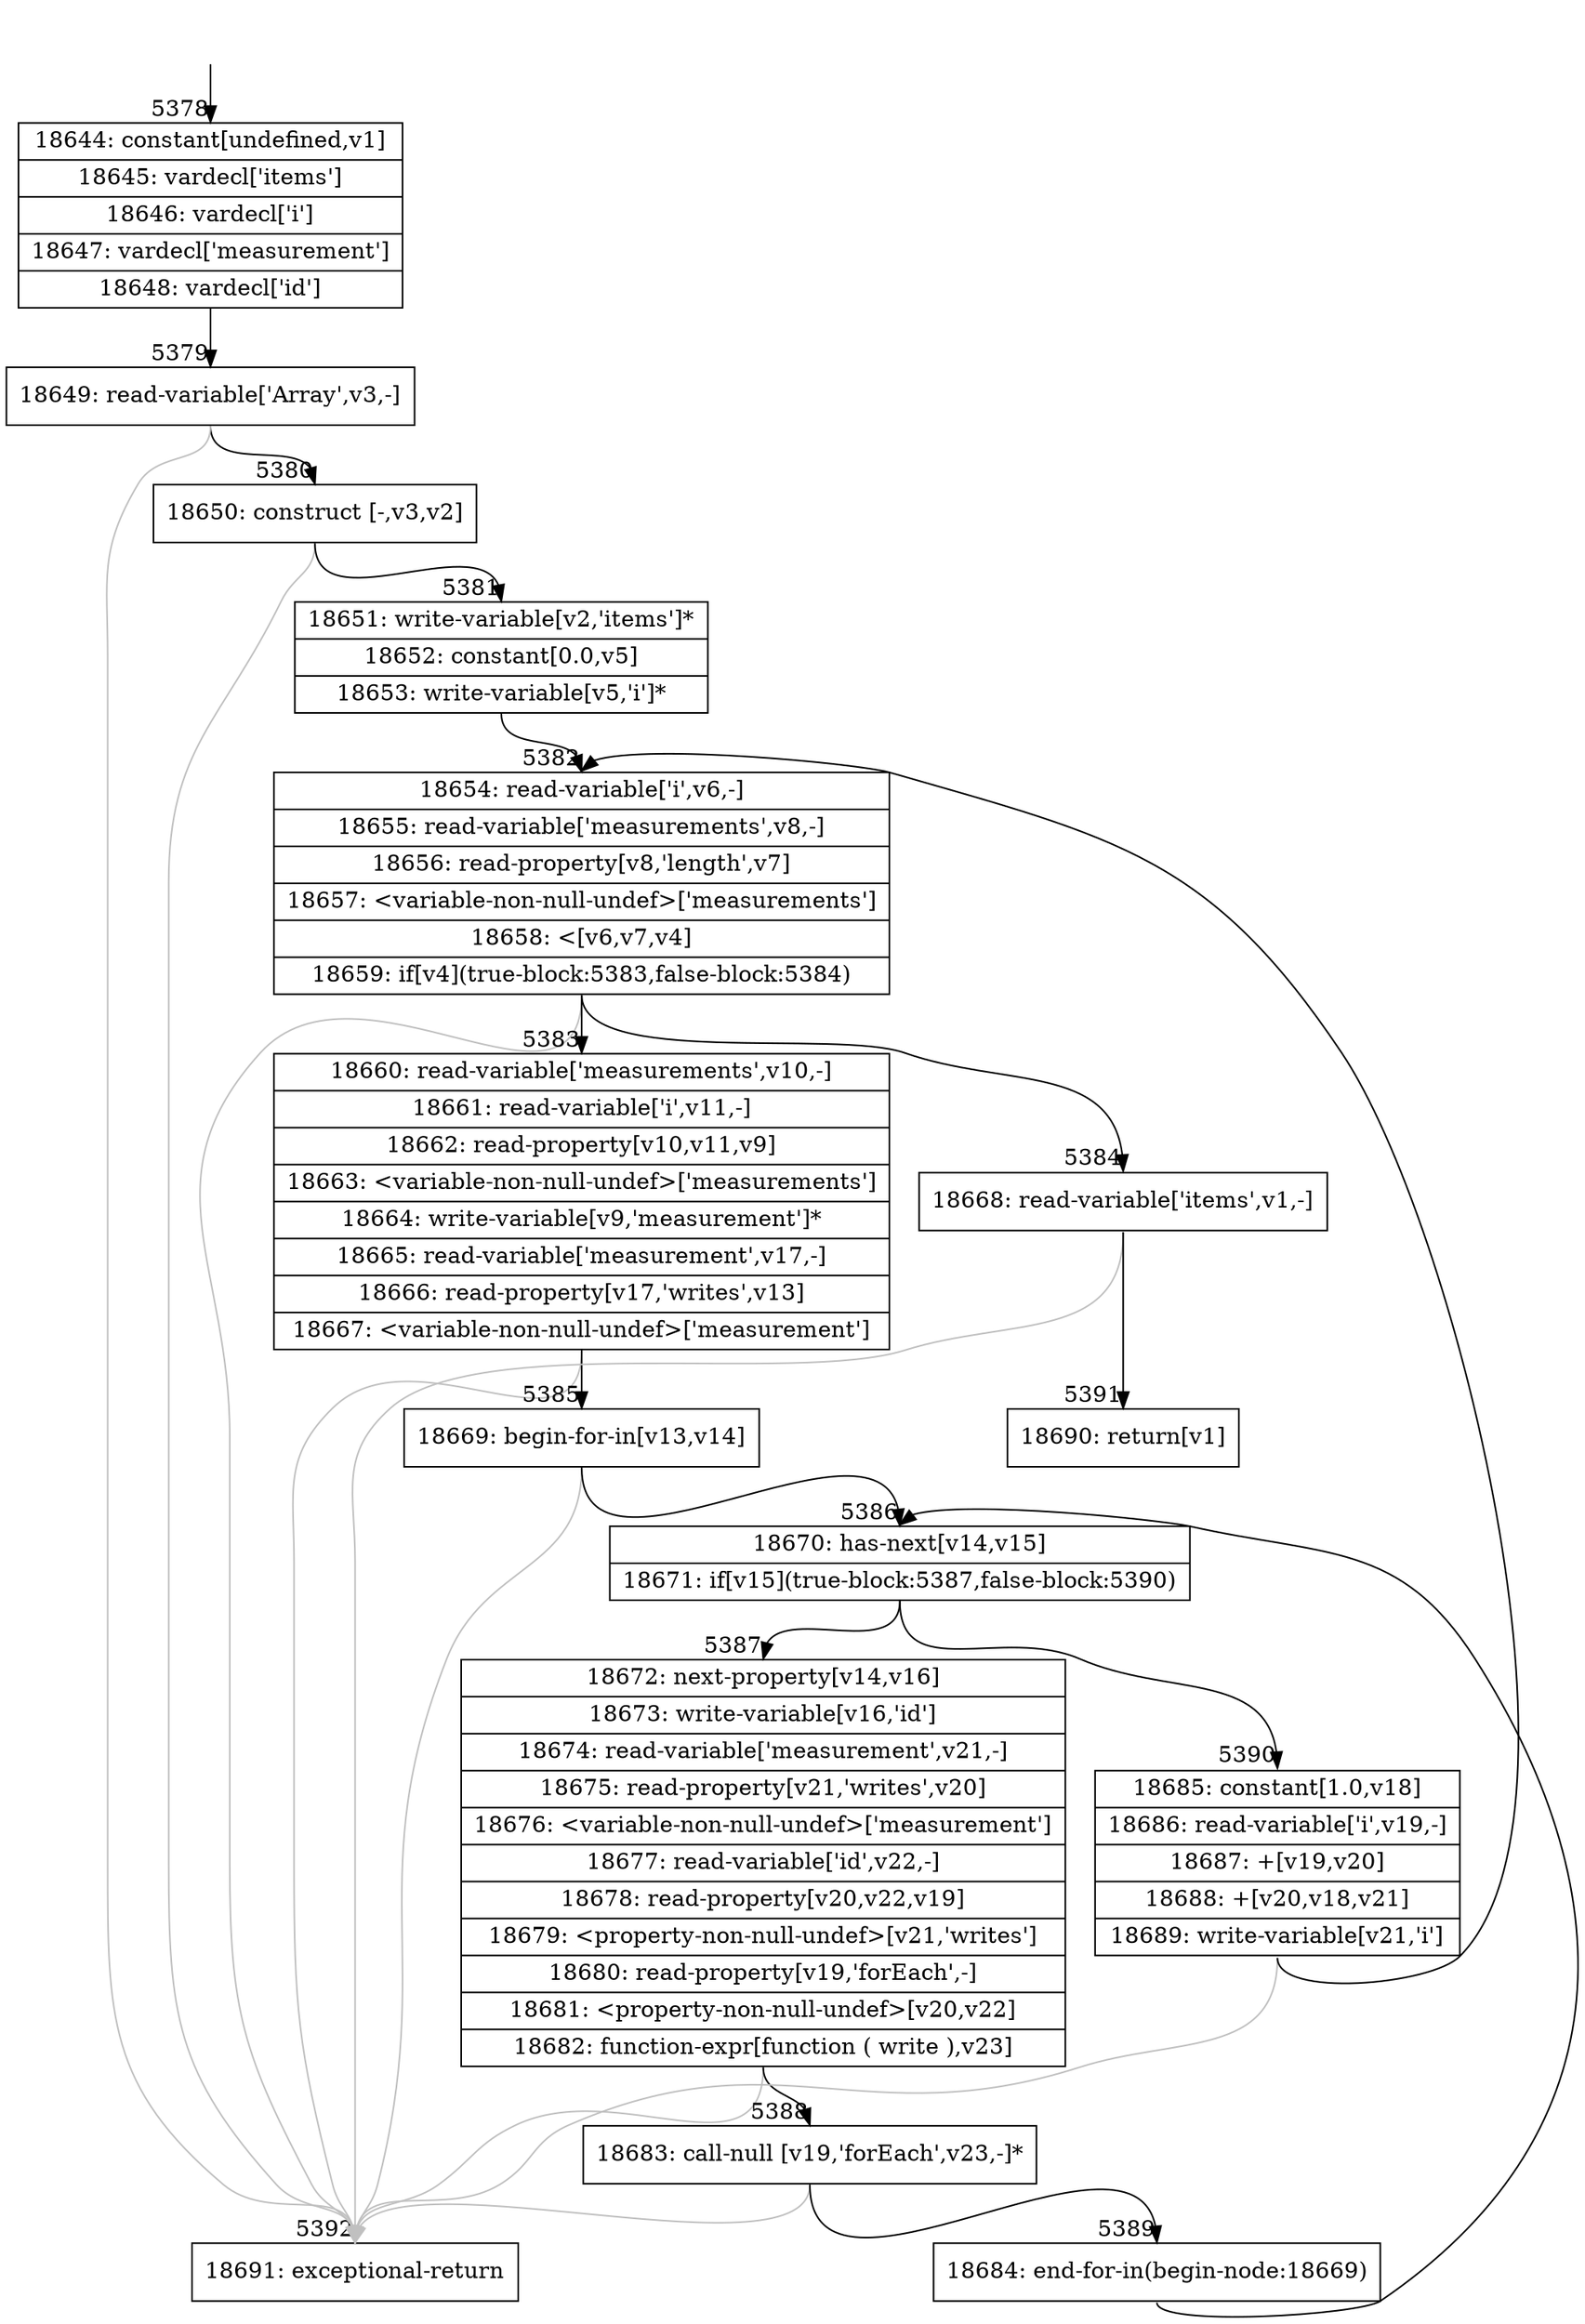digraph {
rankdir="TD"
BB_entry363[shape=none,label=""];
BB_entry363 -> BB5378 [tailport=s, headport=n, headlabel="    5378"]
BB5378 [shape=record label="{18644: constant[undefined,v1]|18645: vardecl['items']|18646: vardecl['i']|18647: vardecl['measurement']|18648: vardecl['id']}" ] 
BB5378 -> BB5379 [tailport=s, headport=n, headlabel="      5379"]
BB5379 [shape=record label="{18649: read-variable['Array',v3,-]}" ] 
BB5379 -> BB5380 [tailport=s, headport=n, headlabel="      5380"]
BB5379 -> BB5392 [tailport=s, headport=n, color=gray, headlabel="      5392"]
BB5380 [shape=record label="{18650: construct [-,v3,v2]}" ] 
BB5380 -> BB5381 [tailport=s, headport=n, headlabel="      5381"]
BB5380 -> BB5392 [tailport=s, headport=n, color=gray]
BB5381 [shape=record label="{18651: write-variable[v2,'items']*|18652: constant[0.0,v5]|18653: write-variable[v5,'i']*}" ] 
BB5381 -> BB5382 [tailport=s, headport=n, headlabel="      5382"]
BB5382 [shape=record label="{18654: read-variable['i',v6,-]|18655: read-variable['measurements',v8,-]|18656: read-property[v8,'length',v7]|18657: \<variable-non-null-undef\>['measurements']|18658: \<[v6,v7,v4]|18659: if[v4](true-block:5383,false-block:5384)}" ] 
BB5382 -> BB5383 [tailport=s, headport=n, headlabel="      5383"]
BB5382 -> BB5384 [tailport=s, headport=n, headlabel="      5384"]
BB5382 -> BB5392 [tailport=s, headport=n, color=gray]
BB5383 [shape=record label="{18660: read-variable['measurements',v10,-]|18661: read-variable['i',v11,-]|18662: read-property[v10,v11,v9]|18663: \<variable-non-null-undef\>['measurements']|18664: write-variable[v9,'measurement']*|18665: read-variable['measurement',v17,-]|18666: read-property[v17,'writes',v13]|18667: \<variable-non-null-undef\>['measurement']}" ] 
BB5383 -> BB5385 [tailport=s, headport=n, headlabel="      5385"]
BB5383 -> BB5392 [tailport=s, headport=n, color=gray]
BB5384 [shape=record label="{18668: read-variable['items',v1,-]}" ] 
BB5384 -> BB5391 [tailport=s, headport=n, headlabel="      5391"]
BB5384 -> BB5392 [tailport=s, headport=n, color=gray]
BB5385 [shape=record label="{18669: begin-for-in[v13,v14]}" ] 
BB5385 -> BB5386 [tailport=s, headport=n, headlabel="      5386"]
BB5385 -> BB5392 [tailport=s, headport=n, color=gray]
BB5386 [shape=record label="{18670: has-next[v14,v15]|18671: if[v15](true-block:5387,false-block:5390)}" ] 
BB5386 -> BB5387 [tailport=s, headport=n, headlabel="      5387"]
BB5386 -> BB5390 [tailport=s, headport=n, headlabel="      5390"]
BB5387 [shape=record label="{18672: next-property[v14,v16]|18673: write-variable[v16,'id']|18674: read-variable['measurement',v21,-]|18675: read-property[v21,'writes',v20]|18676: \<variable-non-null-undef\>['measurement']|18677: read-variable['id',v22,-]|18678: read-property[v20,v22,v19]|18679: \<property-non-null-undef\>[v21,'writes']|18680: read-property[v19,'forEach',-]|18681: \<property-non-null-undef\>[v20,v22]|18682: function-expr[function ( write ),v23]}" ] 
BB5387 -> BB5388 [tailport=s, headport=n, headlabel="      5388"]
BB5387 -> BB5392 [tailport=s, headport=n, color=gray]
BB5388 [shape=record label="{18683: call-null [v19,'forEach',v23,-]*}" ] 
BB5388 -> BB5389 [tailport=s, headport=n, headlabel="      5389"]
BB5388 -> BB5392 [tailport=s, headport=n, color=gray]
BB5389 [shape=record label="{18684: end-for-in(begin-node:18669)}" ] 
BB5389 -> BB5386 [tailport=s, headport=n]
BB5390 [shape=record label="{18685: constant[1.0,v18]|18686: read-variable['i',v19,-]|18687: +[v19,v20]|18688: +[v20,v18,v21]|18689: write-variable[v21,'i']}" ] 
BB5390 -> BB5382 [tailport=s, headport=n]
BB5390 -> BB5392 [tailport=s, headport=n, color=gray]
BB5391 [shape=record label="{18690: return[v1]}" ] 
BB5392 [shape=record label="{18691: exceptional-return}" ] 
//#$~ 9651
}
